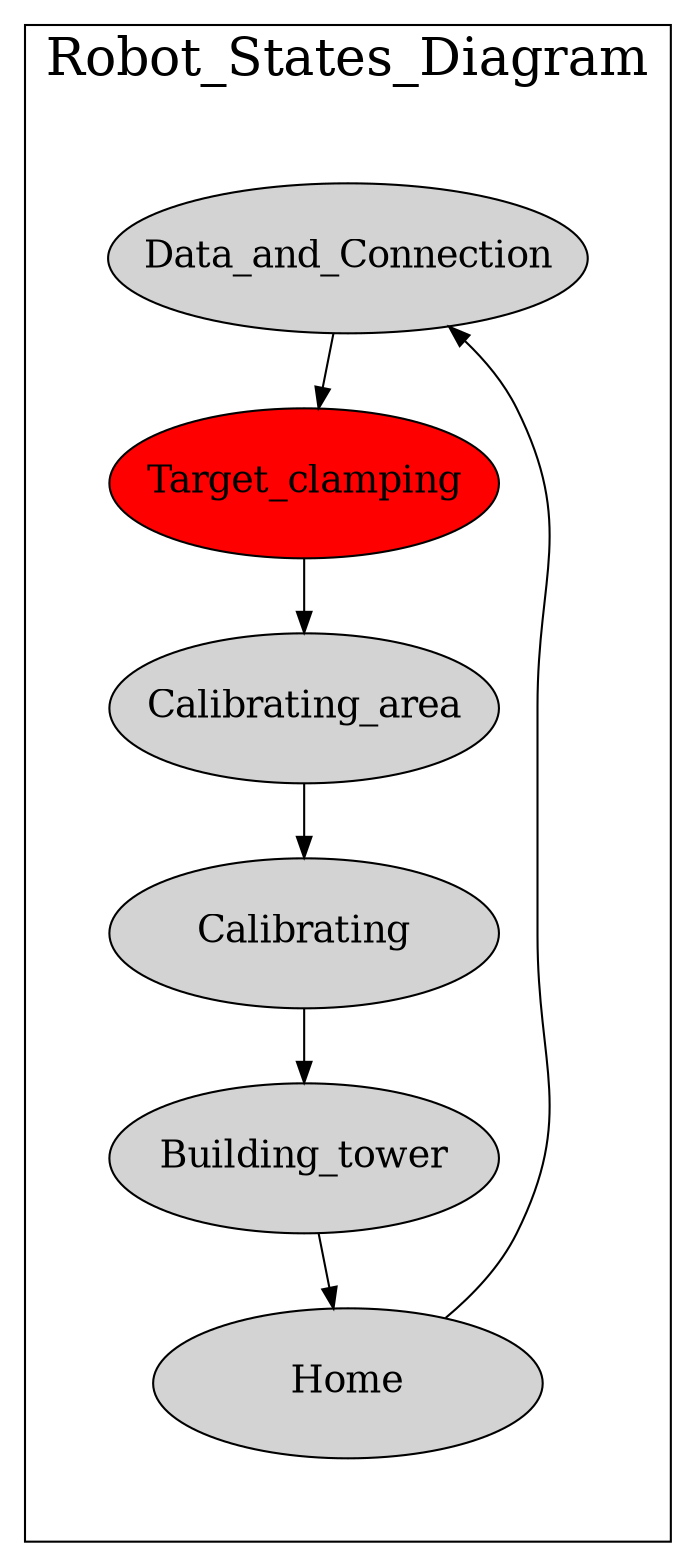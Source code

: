 digraph G {
    subgraph cluster0 {

        graph [label = "Robot_States_Diagram"; margin = 40; fontsize = 25;];
        
        node [shape = ellipse; style = filled; fontsize = "18"; height = 1; width = 2.6;];
        Data_and_Connection -> Target_clamping;
        Target_clamping -> Calibrating_area;
        Calibrating_area -> Calibrating;
        Calibrating -> Building_tower;
        Building_tower -> Home;
        Home -> Data_and_Connection;
        
        Target_clamping [style = filled;fillcolor = red;];
    }
}